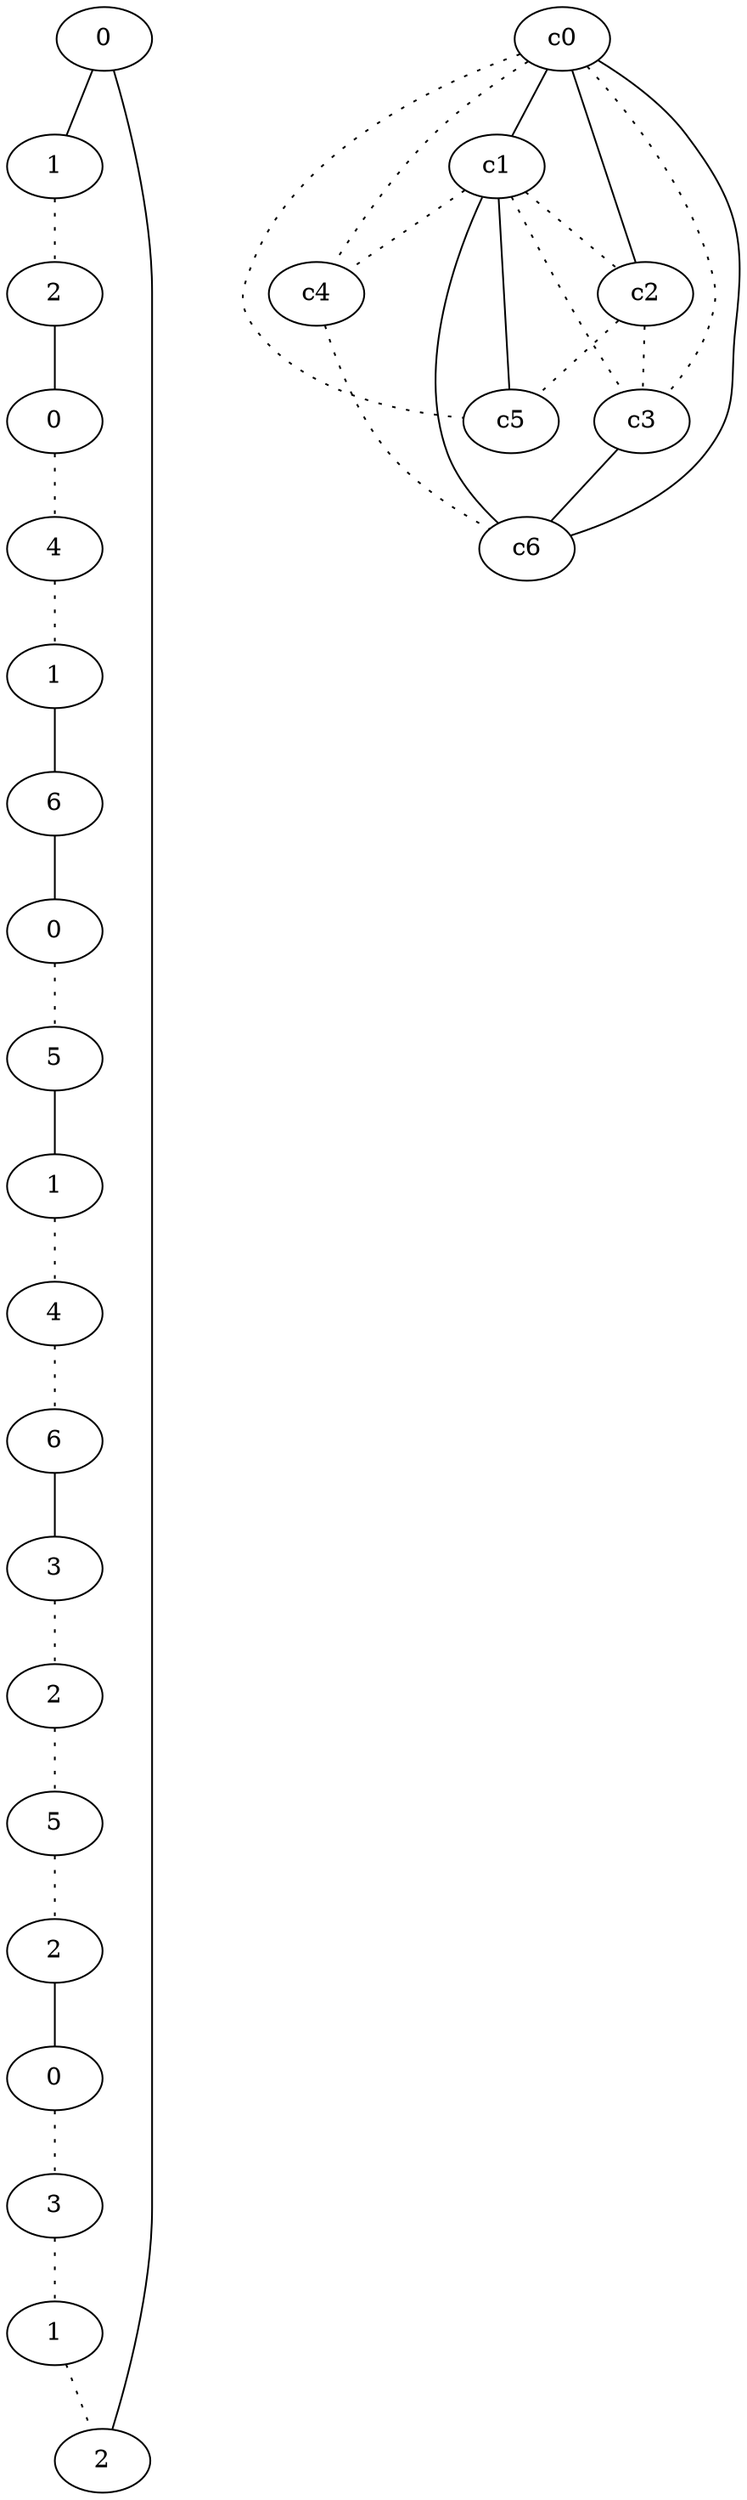 graph {
a0[label=0];
a1[label=1];
a2[label=2];
a3[label=0];
a4[label=4];
a5[label=1];
a6[label=6];
a7[label=0];
a8[label=5];
a9[label=1];
a10[label=4];
a11[label=6];
a12[label=3];
a13[label=2];
a14[label=5];
a15[label=2];
a16[label=0];
a17[label=3];
a18[label=1];
a19[label=2];
a0 -- a1;
a0 -- a19;
a1 -- a2 [style=dotted];
a2 -- a3;
a3 -- a4 [style=dotted];
a4 -- a5 [style=dotted];
a5 -- a6;
a6 -- a7;
a7 -- a8 [style=dotted];
a8 -- a9;
a9 -- a10 [style=dotted];
a10 -- a11 [style=dotted];
a11 -- a12;
a12 -- a13 [style=dotted];
a13 -- a14 [style=dotted];
a14 -- a15 [style=dotted];
a15 -- a16;
a16 -- a17 [style=dotted];
a17 -- a18 [style=dotted];
a18 -- a19 [style=dotted];
c0 -- c1;
c0 -- c2;
c0 -- c3 [style=dotted];
c0 -- c4 [style=dotted];
c0 -- c5 [style=dotted];
c0 -- c6;
c1 -- c2 [style=dotted];
c1 -- c3 [style=dotted];
c1 -- c4 [style=dotted];
c1 -- c5;
c1 -- c6;
c2 -- c3 [style=dotted];
c2 -- c5 [style=dotted];
c3 -- c6;
c4 -- c6 [style=dotted];
}
